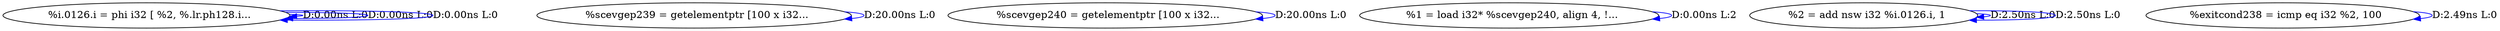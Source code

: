 digraph {
Node0x2852260[label="  %i.0126.i = phi i32 [ %2, %.lr.ph128.i..."];
Node0x2852260 -> Node0x2852260[label="D:0.00ns L:0",color=blue];
Node0x2852260 -> Node0x2852260[label="D:0.00ns L:0",color=blue];
Node0x2852260 -> Node0x2852260[label="D:0.00ns L:0",color=blue];
Node0x2852370[label="  %scevgep239 = getelementptr [100 x i32..."];
Node0x2852370 -> Node0x2852370[label="D:20.00ns L:0",color=blue];
Node0x2852510[label="  %scevgep240 = getelementptr [100 x i32..."];
Node0x2852510 -> Node0x2852510[label="D:20.00ns L:0",color=blue];
Node0x2853670[label="  %1 = load i32* %scevgep240, align 4, !..."];
Node0x2853670 -> Node0x2853670[label="D:0.00ns L:2",color=blue];
Node0x2853830[label="  %2 = add nsw i32 %i.0126.i, 1"];
Node0x2853830 -> Node0x2853830[label="D:2.50ns L:0",color=blue];
Node0x2853830 -> Node0x2853830[label="D:2.50ns L:0",color=blue];
Node0x2853940[label="  %exitcond238 = icmp eq i32 %2, 100"];
Node0x2853940 -> Node0x2853940[label="D:2.49ns L:0",color=blue];
}
